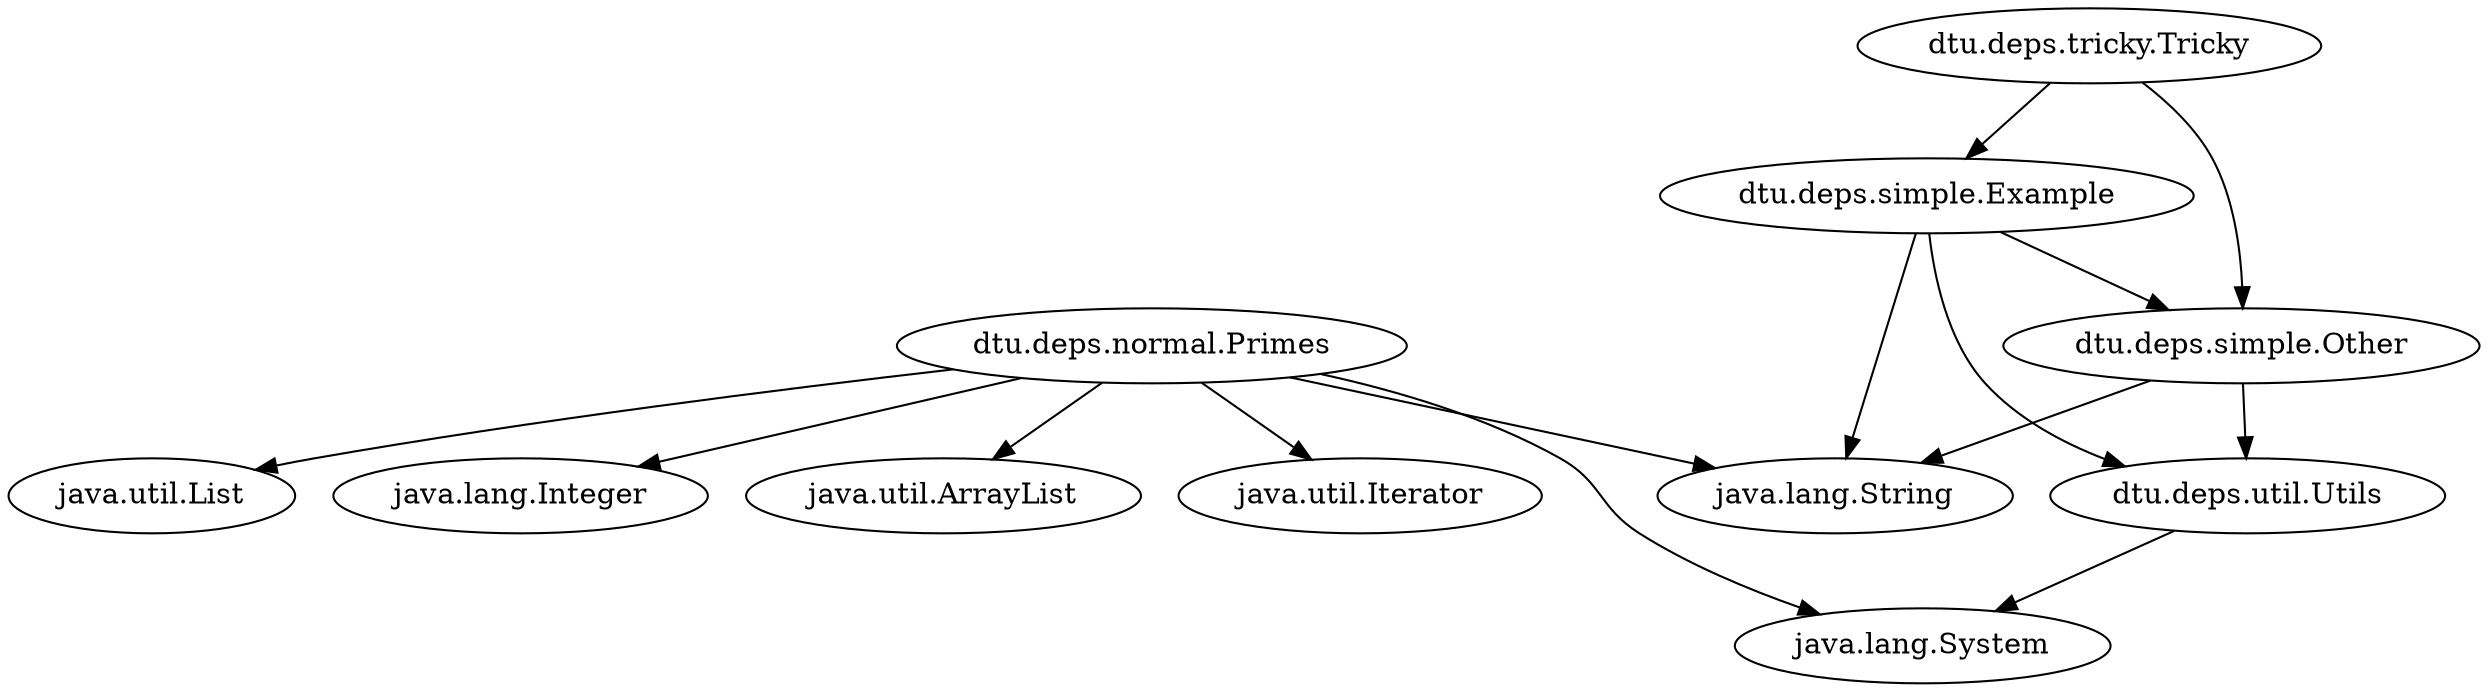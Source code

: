 digraph SourceGra {
x0 [label = "dtu.deps.normal.Primes";
]x1 [label = "java.util.ArrayList";
]x2 [label = "java.util.Iterator";
]x3 [label = "java.util.List";
]x4 [label = "java.lang.Integer";
]x5 [label = "java.lang.String";
]x6 [label = "java.lang.System";
]x7 [label = "dtu.deps.simple.Example";
]x8 [label = "dtu.deps.util.Utils";
]x9 [label = "dtu.deps.simple.Other";
]x10 [label = "dtu.deps.tricky.Tricky";
]x0 -> x1;
x0 -> x2;
x0 -> x3;
x0 -> x4;
x0 -> x5;
x0 -> x6;
x7 -> x8;
x7 -> x5;
x7 -> x9;
x9 -> x5;
x9 -> x8;
x10 -> x7;
x10 -> x9;
x8 -> x6;
}